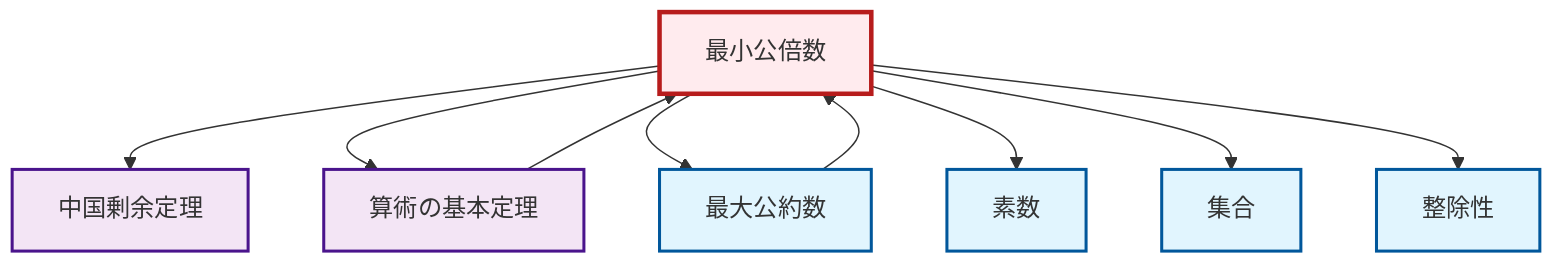 graph TD
    classDef definition fill:#e1f5fe,stroke:#01579b,stroke-width:2px
    classDef theorem fill:#f3e5f5,stroke:#4a148c,stroke-width:2px
    classDef axiom fill:#fff3e0,stroke:#e65100,stroke-width:2px
    classDef example fill:#e8f5e9,stroke:#1b5e20,stroke-width:2px
    classDef current fill:#ffebee,stroke:#b71c1c,stroke-width:3px
    def-lcm["最小公倍数"]:::definition
    def-divisibility["整除性"]:::definition
    def-prime["素数"]:::definition
    def-gcd["最大公約数"]:::definition
    thm-chinese-remainder["中国剰余定理"]:::theorem
    thm-fundamental-arithmetic["算術の基本定理"]:::theorem
    def-set["集合"]:::definition
    def-lcm --> thm-chinese-remainder
    def-lcm --> thm-fundamental-arithmetic
    def-lcm --> def-gcd
    def-lcm --> def-prime
    def-gcd --> def-lcm
    def-lcm --> def-set
    def-lcm --> def-divisibility
    thm-fundamental-arithmetic --> def-lcm
    class def-lcm current
